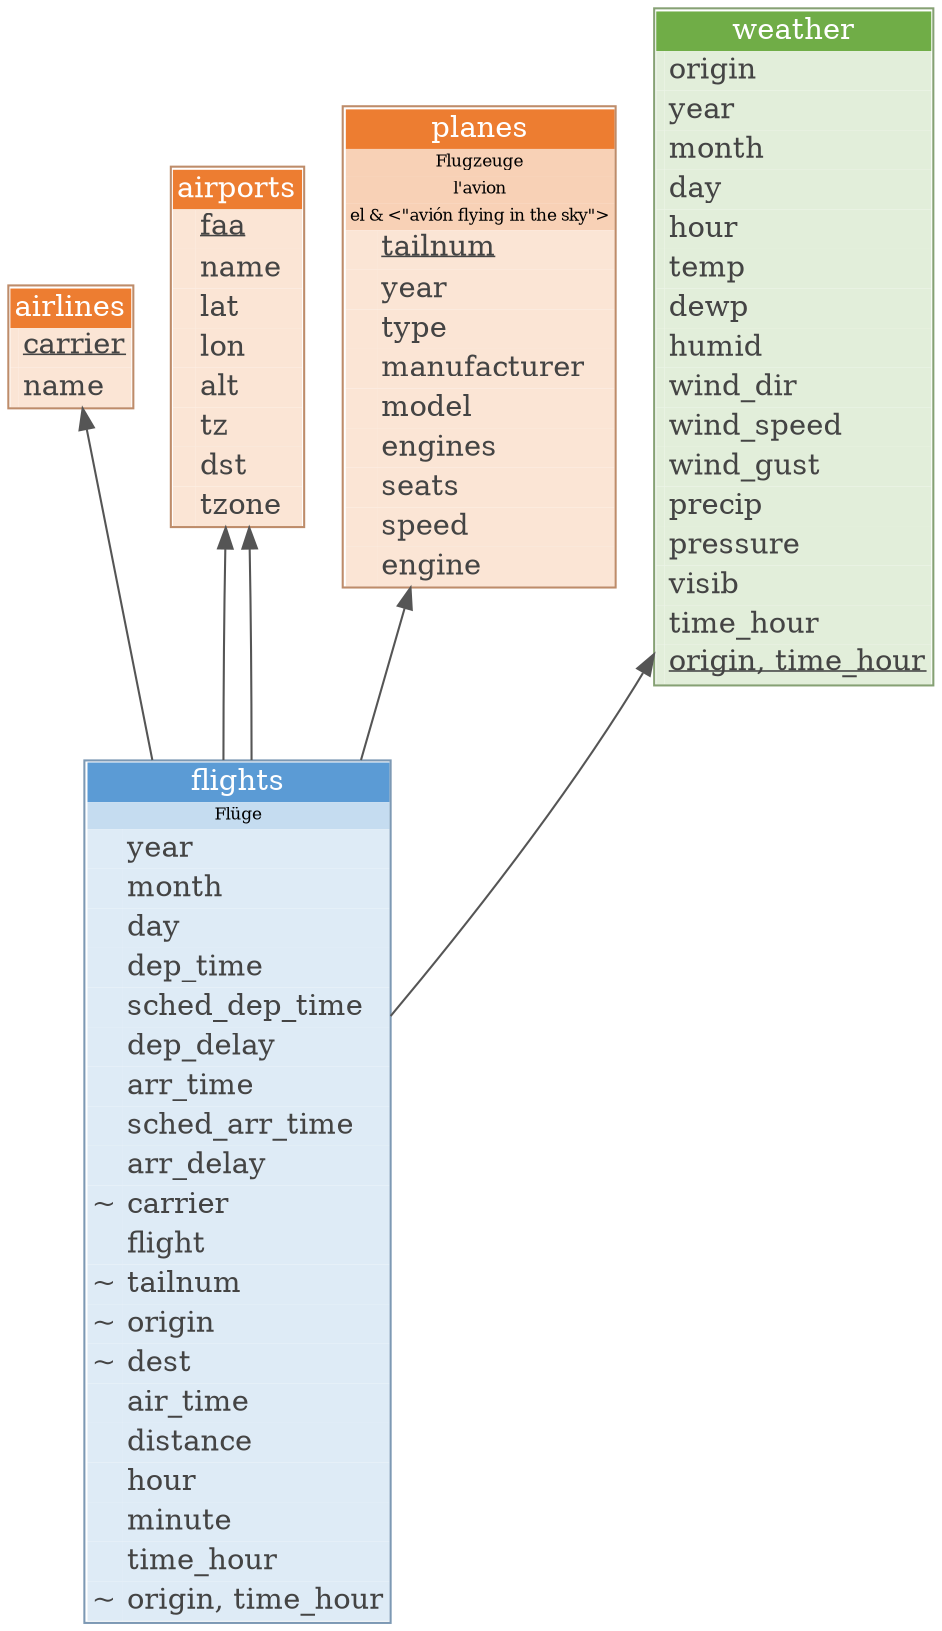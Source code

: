 #data_model
digraph {
graph [rankdir=BT tooltip="Data Model" ]

node [margin=0 fontcolor = "#444444" ]

edge [color = "#555555", arrowsize = 1, ]

pack=true
packmode= "node"

  "airlines" [id = "airlines", label = <<TABLE ALIGN="LEFT" BORDER="1" CELLBORDER="0" CELLSPACING="0" COLOR="#9E5320AA">
    <TR>
      <TD COLSPAN="2" BGCOLOR="#ED7D31FF" BORDER="0"><FONT COLOR="#FFFFFF">airlines</FONT>
</TD>
    </TR>
    <TR>
      <TD ALIGN="LEFT" BGCOLOR="#FBE5D5FF"></TD>
      <TD ALIGN="LEFT" BGCOLOR="#FBE5D5FF"><U>carrier</U></TD>
    </TR>
    <TR>
      <TD ALIGN="LEFT" BGCOLOR="#FBE5D5FF"></TD>
      <TD ALIGN="LEFT" BGCOLOR="#FBE5D5FF">name</TD>
    </TR>
  </TABLE>>, shape = "plaintext"] 

  "airports" [id = "airports", label = <<TABLE ALIGN="LEFT" BORDER="1" CELLBORDER="0" CELLSPACING="0" COLOR="#9E5320AA">
    <TR>
      <TD COLSPAN="2" BGCOLOR="#ED7D31FF" BORDER="0"><FONT COLOR="#FFFFFF">airports</FONT>
</TD>
    </TR>
    <TR>
      <TD ALIGN="LEFT" BGCOLOR="#FBE5D5FF"></TD>
      <TD ALIGN="LEFT" BGCOLOR="#FBE5D5FF"><U>faa</U></TD>
    </TR>
    <TR>
      <TD ALIGN="LEFT" BGCOLOR="#FBE5D5FF"></TD>
      <TD ALIGN="LEFT" BGCOLOR="#FBE5D5FF">name</TD>
    </TR>
    <TR>
      <TD ALIGN="LEFT" BGCOLOR="#FBE5D5FF"></TD>
      <TD ALIGN="LEFT" BGCOLOR="#FBE5D5FF">lat</TD>
    </TR>
    <TR>
      <TD ALIGN="LEFT" BGCOLOR="#FBE5D5FF"></TD>
      <TD ALIGN="LEFT" BGCOLOR="#FBE5D5FF">lon</TD>
    </TR>
    <TR>
      <TD ALIGN="LEFT" BGCOLOR="#FBE5D5FF"></TD>
      <TD ALIGN="LEFT" BGCOLOR="#FBE5D5FF">alt</TD>
    </TR>
    <TR>
      <TD ALIGN="LEFT" BGCOLOR="#FBE5D5FF"></TD>
      <TD ALIGN="LEFT" BGCOLOR="#FBE5D5FF">tz</TD>
    </TR>
    <TR>
      <TD ALIGN="LEFT" BGCOLOR="#FBE5D5FF"></TD>
      <TD ALIGN="LEFT" BGCOLOR="#FBE5D5FF">dst</TD>
    </TR>
    <TR>
      <TD ALIGN="LEFT" BGCOLOR="#FBE5D5FF"></TD>
      <TD ALIGN="LEFT" BGCOLOR="#FBE5D5FF">tzone</TD>
    </TR>
  </TABLE>>, shape = "plaintext"] 

  "flights" [id = "flights", label = <<TABLE ALIGN="LEFT" BORDER="1" CELLBORDER="0" CELLSPACING="0" COLOR="#3C678EAA">
    <TR>
      <TD COLSPAN="2" BGCOLOR="#5B9BD5FF" BORDER="0"><FONT COLOR="#FFFFFF">flights</FONT>
</TD>
    </TR>
    <TR>
      <TD COLSPAN="2" BGCOLOR="#C5DCF0FF" BORDER="0" COLOR="#000000"><FONT COLSPAN="2" BGCOLOR="#C5DCF0FF" BORDER="0" COLOR="#000000" POINT-SIZE="8">Flüge</FONT>
</TD>
    </TR>
    <TR>
      <TD ALIGN="LEFT" BGCOLOR="#DEEBF6FF"></TD>
      <TD ALIGN="LEFT" BGCOLOR="#DEEBF6FF">year</TD>
    </TR>
    <TR>
      <TD ALIGN="LEFT" BGCOLOR="#DEEBF6FF"></TD>
      <TD ALIGN="LEFT" BGCOLOR="#DEEBF6FF">month</TD>
    </TR>
    <TR>
      <TD ALIGN="LEFT" BGCOLOR="#DEEBF6FF"></TD>
      <TD ALIGN="LEFT" BGCOLOR="#DEEBF6FF">day</TD>
    </TR>
    <TR>
      <TD ALIGN="LEFT" BGCOLOR="#DEEBF6FF"></TD>
      <TD ALIGN="LEFT" BGCOLOR="#DEEBF6FF">dep_time</TD>
    </TR>
    <TR>
      <TD ALIGN="LEFT" BGCOLOR="#DEEBF6FF"></TD>
      <TD ALIGN="LEFT" BGCOLOR="#DEEBF6FF">sched_dep_time</TD>
    </TR>
    <TR>
      <TD ALIGN="LEFT" BGCOLOR="#DEEBF6FF"></TD>
      <TD ALIGN="LEFT" BGCOLOR="#DEEBF6FF">dep_delay</TD>
    </TR>
    <TR>
      <TD ALIGN="LEFT" BGCOLOR="#DEEBF6FF"></TD>
      <TD ALIGN="LEFT" BGCOLOR="#DEEBF6FF">arr_time</TD>
    </TR>
    <TR>
      <TD ALIGN="LEFT" BGCOLOR="#DEEBF6FF"></TD>
      <TD ALIGN="LEFT" BGCOLOR="#DEEBF6FF">sched_arr_time</TD>
    </TR>
    <TR>
      <TD ALIGN="LEFT" BGCOLOR="#DEEBF6FF"></TD>
      <TD ALIGN="LEFT" BGCOLOR="#DEEBF6FF">arr_delay</TD>
    </TR>
    <TR>
      <TD ALIGN="LEFT" BGCOLOR="#DEEBF6FF">~</TD>
      <TD ALIGN="LEFT" BGCOLOR="#DEEBF6FF">carrier</TD>
    </TR>
    <TR>
      <TD ALIGN="LEFT" BGCOLOR="#DEEBF6FF"></TD>
      <TD ALIGN="LEFT" BGCOLOR="#DEEBF6FF">flight</TD>
    </TR>
    <TR>
      <TD ALIGN="LEFT" BGCOLOR="#DEEBF6FF">~</TD>
      <TD ALIGN="LEFT" BGCOLOR="#DEEBF6FF">tailnum</TD>
    </TR>
    <TR>
      <TD ALIGN="LEFT" BGCOLOR="#DEEBF6FF">~</TD>
      <TD ALIGN="LEFT" BGCOLOR="#DEEBF6FF">origin</TD>
    </TR>
    <TR>
      <TD ALIGN="LEFT" BGCOLOR="#DEEBF6FF">~</TD>
      <TD ALIGN="LEFT" BGCOLOR="#DEEBF6FF">dest</TD>
    </TR>
    <TR>
      <TD ALIGN="LEFT" BGCOLOR="#DEEBF6FF"></TD>
      <TD ALIGN="LEFT" BGCOLOR="#DEEBF6FF">air_time</TD>
    </TR>
    <TR>
      <TD ALIGN="LEFT" BGCOLOR="#DEEBF6FF"></TD>
      <TD ALIGN="LEFT" BGCOLOR="#DEEBF6FF">distance</TD>
    </TR>
    <TR>
      <TD ALIGN="LEFT" BGCOLOR="#DEEBF6FF"></TD>
      <TD ALIGN="LEFT" BGCOLOR="#DEEBF6FF">hour</TD>
    </TR>
    <TR>
      <TD ALIGN="LEFT" BGCOLOR="#DEEBF6FF"></TD>
      <TD ALIGN="LEFT" BGCOLOR="#DEEBF6FF">minute</TD>
    </TR>
    <TR>
      <TD ALIGN="LEFT" BGCOLOR="#DEEBF6FF"></TD>
      <TD ALIGN="LEFT" BGCOLOR="#DEEBF6FF">time_hour</TD>
    </TR>
    <TR>
      <TD ALIGN="LEFT" BGCOLOR="#DEEBF6FF">~</TD>
      <TD ALIGN="LEFT" BGCOLOR="#DEEBF6FF">origin, time_hour</TD>
    </TR>
  </TABLE>>, shape = "plaintext"] 

  "planes" [id = "planes", label = <<TABLE ALIGN="LEFT" BORDER="1" CELLBORDER="0" CELLSPACING="0" COLOR="#9E5320AA">
    <TR>
      <TD COLSPAN="2" BGCOLOR="#ED7D31FF" BORDER="0"><FONT COLOR="#FFFFFF">planes</FONT>
</TD>
    </TR>
    <TR>
      <TD COLSPAN="2" BGCOLOR="#F8D1B6FF" BORDER="0" COLOR="#000000"><FONT COLSPAN="2" BGCOLOR="#F8D1B6FF" BORDER="0" COLOR="#000000" POINT-SIZE="8">Flugzeuge</FONT>
</TD>
    </TR>
    <TR>
      <TD COLSPAN="2" BGCOLOR="#F8D1B6FF" BORDER="0" COLOR="#000000"><FONT COLSPAN="2" BGCOLOR="#F8D1B6FF" BORDER="0" COLOR="#000000" POINT-SIZE="8">l&#39;avion</FONT>
</TD>
    </TR>
    <TR>
      <TD COLSPAN="2" BGCOLOR="#F8D1B6FF" BORDER="0" COLOR="#000000"><FONT COLSPAN="2" BGCOLOR="#F8D1B6FF" BORDER="0" COLOR="#000000" POINT-SIZE="8">el &amp; &lt;&#34;avión flying in the sky&#34;&gt;</FONT>
</TD>
    </TR>
    <TR>
      <TD ALIGN="LEFT" BGCOLOR="#FBE5D5FF"></TD>
      <TD ALIGN="LEFT" BGCOLOR="#FBE5D5FF"><U>tailnum</U></TD>
    </TR>
    <TR>
      <TD ALIGN="LEFT" BGCOLOR="#FBE5D5FF"></TD>
      <TD ALIGN="LEFT" BGCOLOR="#FBE5D5FF">year</TD>
    </TR>
    <TR>
      <TD ALIGN="LEFT" BGCOLOR="#FBE5D5FF"></TD>
      <TD ALIGN="LEFT" BGCOLOR="#FBE5D5FF">type</TD>
    </TR>
    <TR>
      <TD ALIGN="LEFT" BGCOLOR="#FBE5D5FF"></TD>
      <TD ALIGN="LEFT" BGCOLOR="#FBE5D5FF">manufacturer</TD>
    </TR>
    <TR>
      <TD ALIGN="LEFT" BGCOLOR="#FBE5D5FF"></TD>
      <TD ALIGN="LEFT" BGCOLOR="#FBE5D5FF">model</TD>
    </TR>
    <TR>
      <TD ALIGN="LEFT" BGCOLOR="#FBE5D5FF"></TD>
      <TD ALIGN="LEFT" BGCOLOR="#FBE5D5FF">engines</TD>
    </TR>
    <TR>
      <TD ALIGN="LEFT" BGCOLOR="#FBE5D5FF"></TD>
      <TD ALIGN="LEFT" BGCOLOR="#FBE5D5FF">seats</TD>
    </TR>
    <TR>
      <TD ALIGN="LEFT" BGCOLOR="#FBE5D5FF"></TD>
      <TD ALIGN="LEFT" BGCOLOR="#FBE5D5FF">speed</TD>
    </TR>
    <TR>
      <TD ALIGN="LEFT" BGCOLOR="#FBE5D5FF"></TD>
      <TD ALIGN="LEFT" BGCOLOR="#FBE5D5FF">engine</TD>
    </TR>
  </TABLE>>, shape = "plaintext"] 

  "weather" [id = "weather", label = <<TABLE ALIGN="LEFT" BORDER="1" CELLBORDER="0" CELLSPACING="0" COLOR="#4A732FAA">
    <TR>
      <TD COLSPAN="2" BGCOLOR="#70AD47FF" BORDER="0"><FONT COLOR="#FFFFFF">weather</FONT>
</TD>
    </TR>
    <TR>
      <TD ALIGN="LEFT" BGCOLOR="#E2EEDAFF"></TD>
      <TD ALIGN="LEFT" BGCOLOR="#E2EEDAFF">origin</TD>
    </TR>
    <TR>
      <TD ALIGN="LEFT" BGCOLOR="#E2EEDAFF"></TD>
      <TD ALIGN="LEFT" BGCOLOR="#E2EEDAFF">year</TD>
    </TR>
    <TR>
      <TD ALIGN="LEFT" BGCOLOR="#E2EEDAFF"></TD>
      <TD ALIGN="LEFT" BGCOLOR="#E2EEDAFF">month</TD>
    </TR>
    <TR>
      <TD ALIGN="LEFT" BGCOLOR="#E2EEDAFF"></TD>
      <TD ALIGN="LEFT" BGCOLOR="#E2EEDAFF">day</TD>
    </TR>
    <TR>
      <TD ALIGN="LEFT" BGCOLOR="#E2EEDAFF"></TD>
      <TD ALIGN="LEFT" BGCOLOR="#E2EEDAFF">hour</TD>
    </TR>
    <TR>
      <TD ALIGN="LEFT" BGCOLOR="#E2EEDAFF"></TD>
      <TD ALIGN="LEFT" BGCOLOR="#E2EEDAFF">temp</TD>
    </TR>
    <TR>
      <TD ALIGN="LEFT" BGCOLOR="#E2EEDAFF"></TD>
      <TD ALIGN="LEFT" BGCOLOR="#E2EEDAFF">dewp</TD>
    </TR>
    <TR>
      <TD ALIGN="LEFT" BGCOLOR="#E2EEDAFF"></TD>
      <TD ALIGN="LEFT" BGCOLOR="#E2EEDAFF">humid</TD>
    </TR>
    <TR>
      <TD ALIGN="LEFT" BGCOLOR="#E2EEDAFF"></TD>
      <TD ALIGN="LEFT" BGCOLOR="#E2EEDAFF">wind_dir</TD>
    </TR>
    <TR>
      <TD ALIGN="LEFT" BGCOLOR="#E2EEDAFF"></TD>
      <TD ALIGN="LEFT" BGCOLOR="#E2EEDAFF">wind_speed</TD>
    </TR>
    <TR>
      <TD ALIGN="LEFT" BGCOLOR="#E2EEDAFF"></TD>
      <TD ALIGN="LEFT" BGCOLOR="#E2EEDAFF">wind_gust</TD>
    </TR>
    <TR>
      <TD ALIGN="LEFT" BGCOLOR="#E2EEDAFF"></TD>
      <TD ALIGN="LEFT" BGCOLOR="#E2EEDAFF">precip</TD>
    </TR>
    <TR>
      <TD ALIGN="LEFT" BGCOLOR="#E2EEDAFF"></TD>
      <TD ALIGN="LEFT" BGCOLOR="#E2EEDAFF">pressure</TD>
    </TR>
    <TR>
      <TD ALIGN="LEFT" BGCOLOR="#E2EEDAFF"></TD>
      <TD ALIGN="LEFT" BGCOLOR="#E2EEDAFF">visib</TD>
    </TR>
    <TR>
      <TD ALIGN="LEFT" BGCOLOR="#E2EEDAFF"></TD>
      <TD ALIGN="LEFT" BGCOLOR="#E2EEDAFF">time_hour</TD>
    </TR>
    <TR>
      <TD ALIGN="LEFT" BGCOLOR="#E2EEDAFF"></TD>
      <TD ALIGN="LEFT" BGCOLOR="#E2EEDAFF"><U>origin, time_hour</U></TD>
    </TR>
  </TABLE>>, shape = "plaintext"] 

"flights"->"airlines" [id="flights_1"]
"flights"->"airports" [id="flights_2"]
"flights"->"airports" [id="flights_3"]
"flights"->"planes" [id="flights_4"]
"flights"->"weather" [id="flights_5"]
}
